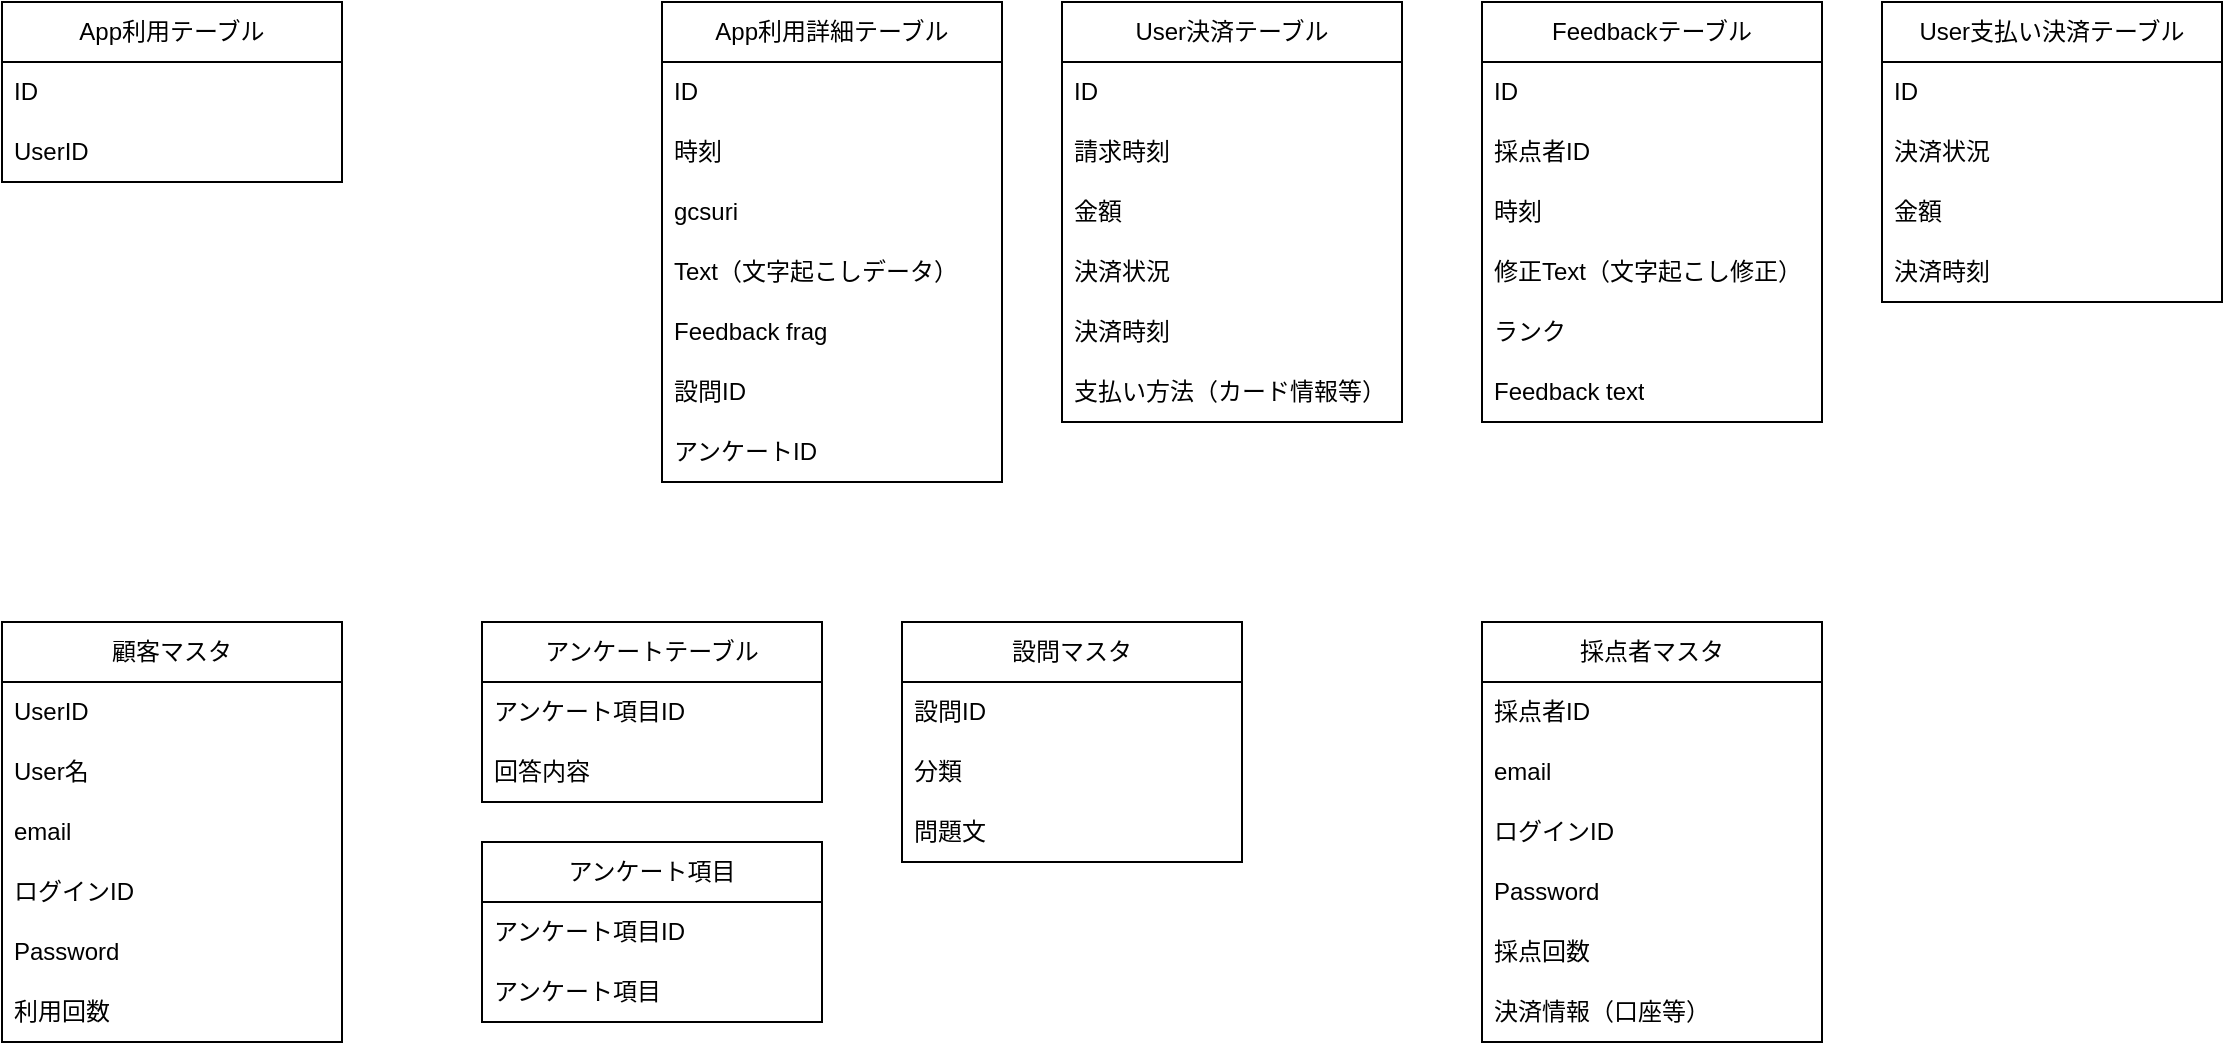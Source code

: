 <mxfile version="21.3.5" type="github">
  <diagram id="R2lEEEUBdFMjLlhIrx00" name="Page-1">
    <mxGraphModel dx="1385" dy="771" grid="1" gridSize="10" guides="1" tooltips="1" connect="1" arrows="1" fold="1" page="1" pageScale="1" pageWidth="850" pageHeight="1100" math="0" shadow="0" extFonts="Permanent Marker^https://fonts.googleapis.com/css?family=Permanent+Marker">
      <root>
        <mxCell id="0" />
        <mxCell id="1" parent="0" />
        <mxCell id="HUpHQ43C0Kg3qeBBqf7o-2" value="App利用テーブル" style="swimlane;fontStyle=0;childLayout=stackLayout;horizontal=1;startSize=30;horizontalStack=0;resizeParent=1;resizeParentMax=0;resizeLast=0;collapsible=1;marginBottom=0;whiteSpace=wrap;html=1;" vertex="1" parent="1">
          <mxGeometry x="120" y="100" width="170" height="90" as="geometry">
            <mxRectangle x="380" y="500" width="60" height="30" as="alternateBounds" />
          </mxGeometry>
        </mxCell>
        <mxCell id="HUpHQ43C0Kg3qeBBqf7o-5" value="ID" style="text;strokeColor=none;fillColor=none;align=left;verticalAlign=middle;spacingLeft=4;spacingRight=4;overflow=hidden;points=[[0,0.5],[1,0.5]];portConstraint=eastwest;rotatable=0;whiteSpace=wrap;html=1;" vertex="1" parent="HUpHQ43C0Kg3qeBBqf7o-2">
          <mxGeometry y="30" width="170" height="30" as="geometry" />
        </mxCell>
        <mxCell id="HUpHQ43C0Kg3qeBBqf7o-15" value="UserID" style="text;strokeColor=none;fillColor=none;align=left;verticalAlign=middle;spacingLeft=4;spacingRight=4;overflow=hidden;points=[[0,0.5],[1,0.5]];portConstraint=eastwest;rotatable=0;whiteSpace=wrap;html=1;" vertex="1" parent="HUpHQ43C0Kg3qeBBqf7o-2">
          <mxGeometry y="60" width="170" height="30" as="geometry" />
        </mxCell>
        <mxCell id="HUpHQ43C0Kg3qeBBqf7o-21" value="App利用詳細テーブル" style="swimlane;fontStyle=0;childLayout=stackLayout;horizontal=1;startSize=30;horizontalStack=0;resizeParent=1;resizeParentMax=0;resizeLast=0;collapsible=1;marginBottom=0;whiteSpace=wrap;html=1;" vertex="1" parent="1">
          <mxGeometry x="450" y="100" width="170" height="240" as="geometry">
            <mxRectangle x="380" y="500" width="60" height="30" as="alternateBounds" />
          </mxGeometry>
        </mxCell>
        <mxCell id="HUpHQ43C0Kg3qeBBqf7o-22" value="ID" style="text;strokeColor=none;fillColor=none;align=left;verticalAlign=middle;spacingLeft=4;spacingRight=4;overflow=hidden;points=[[0,0.5],[1,0.5]];portConstraint=eastwest;rotatable=0;whiteSpace=wrap;html=1;" vertex="1" parent="HUpHQ43C0Kg3qeBBqf7o-21">
          <mxGeometry y="30" width="170" height="30" as="geometry" />
        </mxCell>
        <mxCell id="HUpHQ43C0Kg3qeBBqf7o-23" value="時刻" style="text;strokeColor=none;fillColor=none;align=left;verticalAlign=middle;spacingLeft=4;spacingRight=4;overflow=hidden;points=[[0,0.5],[1,0.5]];portConstraint=eastwest;rotatable=0;whiteSpace=wrap;html=1;" vertex="1" parent="HUpHQ43C0Kg3qeBBqf7o-21">
          <mxGeometry y="60" width="170" height="30" as="geometry" />
        </mxCell>
        <mxCell id="HUpHQ43C0Kg3qeBBqf7o-24" value="gcsuri" style="text;strokeColor=none;fillColor=none;align=left;verticalAlign=middle;spacingLeft=4;spacingRight=4;overflow=hidden;points=[[0,0.5],[1,0.5]];portConstraint=eastwest;rotatable=0;whiteSpace=wrap;html=1;" vertex="1" parent="HUpHQ43C0Kg3qeBBqf7o-21">
          <mxGeometry y="90" width="170" height="30" as="geometry" />
        </mxCell>
        <mxCell id="HUpHQ43C0Kg3qeBBqf7o-25" value="Text（文字起こしデータ）" style="text;strokeColor=none;fillColor=none;align=left;verticalAlign=middle;spacingLeft=4;spacingRight=4;overflow=hidden;points=[[0,0.5],[1,0.5]];portConstraint=eastwest;rotatable=0;whiteSpace=wrap;html=1;" vertex="1" parent="HUpHQ43C0Kg3qeBBqf7o-21">
          <mxGeometry y="120" width="170" height="30" as="geometry" />
        </mxCell>
        <mxCell id="HUpHQ43C0Kg3qeBBqf7o-28" value="Feedback frag" style="text;strokeColor=none;fillColor=none;align=left;verticalAlign=middle;spacingLeft=4;spacingRight=4;overflow=hidden;points=[[0,0.5],[1,0.5]];portConstraint=eastwest;rotatable=0;whiteSpace=wrap;html=1;" vertex="1" parent="HUpHQ43C0Kg3qeBBqf7o-21">
          <mxGeometry y="150" width="170" height="30" as="geometry" />
        </mxCell>
        <mxCell id="HUpHQ43C0Kg3qeBBqf7o-58" value="設問ID" style="text;strokeColor=none;fillColor=none;align=left;verticalAlign=middle;spacingLeft=4;spacingRight=4;overflow=hidden;points=[[0,0.5],[1,0.5]];portConstraint=eastwest;rotatable=0;whiteSpace=wrap;html=1;" vertex="1" parent="HUpHQ43C0Kg3qeBBqf7o-21">
          <mxGeometry y="180" width="170" height="30" as="geometry" />
        </mxCell>
        <mxCell id="HUpHQ43C0Kg3qeBBqf7o-97" value="アンケートID" style="text;strokeColor=none;fillColor=none;align=left;verticalAlign=middle;spacingLeft=4;spacingRight=4;overflow=hidden;points=[[0,0.5],[1,0.5]];portConstraint=eastwest;rotatable=0;whiteSpace=wrap;html=1;" vertex="1" parent="HUpHQ43C0Kg3qeBBqf7o-21">
          <mxGeometry y="210" width="170" height="30" as="geometry" />
        </mxCell>
        <mxCell id="HUpHQ43C0Kg3qeBBqf7o-30" value="顧客マスタ" style="swimlane;fontStyle=0;childLayout=stackLayout;horizontal=1;startSize=30;horizontalStack=0;resizeParent=1;resizeParentMax=0;resizeLast=0;collapsible=1;marginBottom=0;whiteSpace=wrap;html=1;" vertex="1" parent="1">
          <mxGeometry x="120" y="410" width="170" height="210" as="geometry">
            <mxRectangle x="380" y="500" width="60" height="30" as="alternateBounds" />
          </mxGeometry>
        </mxCell>
        <mxCell id="HUpHQ43C0Kg3qeBBqf7o-31" value="UserID" style="text;strokeColor=none;fillColor=none;align=left;verticalAlign=middle;spacingLeft=4;spacingRight=4;overflow=hidden;points=[[0,0.5],[1,0.5]];portConstraint=eastwest;rotatable=0;whiteSpace=wrap;html=1;" vertex="1" parent="HUpHQ43C0Kg3qeBBqf7o-30">
          <mxGeometry y="30" width="170" height="30" as="geometry" />
        </mxCell>
        <mxCell id="HUpHQ43C0Kg3qeBBqf7o-93" value="User名" style="text;strokeColor=none;fillColor=none;align=left;verticalAlign=middle;spacingLeft=4;spacingRight=4;overflow=hidden;points=[[0,0.5],[1,0.5]];portConstraint=eastwest;rotatable=0;whiteSpace=wrap;html=1;" vertex="1" parent="HUpHQ43C0Kg3qeBBqf7o-30">
          <mxGeometry y="60" width="170" height="30" as="geometry" />
        </mxCell>
        <mxCell id="HUpHQ43C0Kg3qeBBqf7o-32" value="email" style="text;strokeColor=none;fillColor=none;align=left;verticalAlign=middle;spacingLeft=4;spacingRight=4;overflow=hidden;points=[[0,0.5],[1,0.5]];portConstraint=eastwest;rotatable=0;whiteSpace=wrap;html=1;" vertex="1" parent="HUpHQ43C0Kg3qeBBqf7o-30">
          <mxGeometry y="90" width="170" height="30" as="geometry" />
        </mxCell>
        <mxCell id="HUpHQ43C0Kg3qeBBqf7o-33" value="ログインID" style="text;strokeColor=none;fillColor=none;align=left;verticalAlign=middle;spacingLeft=4;spacingRight=4;overflow=hidden;points=[[0,0.5],[1,0.5]];portConstraint=eastwest;rotatable=0;whiteSpace=wrap;html=1;" vertex="1" parent="HUpHQ43C0Kg3qeBBqf7o-30">
          <mxGeometry y="120" width="170" height="30" as="geometry" />
        </mxCell>
        <mxCell id="HUpHQ43C0Kg3qeBBqf7o-34" value="Password" style="text;strokeColor=none;fillColor=none;align=left;verticalAlign=middle;spacingLeft=4;spacingRight=4;overflow=hidden;points=[[0,0.5],[1,0.5]];portConstraint=eastwest;rotatable=0;whiteSpace=wrap;html=1;" vertex="1" parent="HUpHQ43C0Kg3qeBBqf7o-30">
          <mxGeometry y="150" width="170" height="30" as="geometry" />
        </mxCell>
        <mxCell id="HUpHQ43C0Kg3qeBBqf7o-35" value="利用回数" style="text;strokeColor=none;fillColor=none;align=left;verticalAlign=middle;spacingLeft=4;spacingRight=4;overflow=hidden;points=[[0,0.5],[1,0.5]];portConstraint=eastwest;rotatable=0;whiteSpace=wrap;html=1;" vertex="1" parent="HUpHQ43C0Kg3qeBBqf7o-30">
          <mxGeometry y="180" width="170" height="30" as="geometry" />
        </mxCell>
        <mxCell id="HUpHQ43C0Kg3qeBBqf7o-40" value="User決済テーブル" style="swimlane;fontStyle=0;childLayout=stackLayout;horizontal=1;startSize=30;horizontalStack=0;resizeParent=1;resizeParentMax=0;resizeLast=0;collapsible=1;marginBottom=0;whiteSpace=wrap;html=1;" vertex="1" parent="1">
          <mxGeometry x="650" y="100" width="170" height="210" as="geometry">
            <mxRectangle x="380" y="500" width="60" height="30" as="alternateBounds" />
          </mxGeometry>
        </mxCell>
        <mxCell id="HUpHQ43C0Kg3qeBBqf7o-110" value="ID" style="text;strokeColor=none;fillColor=none;align=left;verticalAlign=middle;spacingLeft=4;spacingRight=4;overflow=hidden;points=[[0,0.5],[1,0.5]];portConstraint=eastwest;rotatable=0;whiteSpace=wrap;html=1;" vertex="1" parent="HUpHQ43C0Kg3qeBBqf7o-40">
          <mxGeometry y="30" width="170" height="30" as="geometry" />
        </mxCell>
        <mxCell id="HUpHQ43C0Kg3qeBBqf7o-95" value="請求時刻" style="text;strokeColor=none;fillColor=none;align=left;verticalAlign=middle;spacingLeft=4;spacingRight=4;overflow=hidden;points=[[0,0.5],[1,0.5]];portConstraint=eastwest;rotatable=0;whiteSpace=wrap;html=1;" vertex="1" parent="HUpHQ43C0Kg3qeBBqf7o-40">
          <mxGeometry y="60" width="170" height="30" as="geometry" />
        </mxCell>
        <mxCell id="HUpHQ43C0Kg3qeBBqf7o-43" value="金額" style="text;strokeColor=none;fillColor=none;align=left;verticalAlign=middle;spacingLeft=4;spacingRight=4;overflow=hidden;points=[[0,0.5],[1,0.5]];portConstraint=eastwest;rotatable=0;whiteSpace=wrap;html=1;" vertex="1" parent="HUpHQ43C0Kg3qeBBqf7o-40">
          <mxGeometry y="90" width="170" height="30" as="geometry" />
        </mxCell>
        <mxCell id="HUpHQ43C0Kg3qeBBqf7o-96" value="決済状況" style="text;strokeColor=none;fillColor=none;align=left;verticalAlign=middle;spacingLeft=4;spacingRight=4;overflow=hidden;points=[[0,0.5],[1,0.5]];portConstraint=eastwest;rotatable=0;whiteSpace=wrap;html=1;" vertex="1" parent="HUpHQ43C0Kg3qeBBqf7o-40">
          <mxGeometry y="120" width="170" height="30" as="geometry" />
        </mxCell>
        <mxCell id="HUpHQ43C0Kg3qeBBqf7o-42" value="決済時刻" style="text;strokeColor=none;fillColor=none;align=left;verticalAlign=middle;spacingLeft=4;spacingRight=4;overflow=hidden;points=[[0,0.5],[1,0.5]];portConstraint=eastwest;rotatable=0;whiteSpace=wrap;html=1;" vertex="1" parent="HUpHQ43C0Kg3qeBBqf7o-40">
          <mxGeometry y="150" width="170" height="30" as="geometry" />
        </mxCell>
        <mxCell id="HUpHQ43C0Kg3qeBBqf7o-44" value="支払い方法（カード情報等）" style="text;strokeColor=none;fillColor=none;align=left;verticalAlign=middle;spacingLeft=4;spacingRight=4;overflow=hidden;points=[[0,0.5],[1,0.5]];portConstraint=eastwest;rotatable=0;whiteSpace=wrap;html=1;" vertex="1" parent="HUpHQ43C0Kg3qeBBqf7o-40">
          <mxGeometry y="180" width="170" height="30" as="geometry" />
        </mxCell>
        <mxCell id="HUpHQ43C0Kg3qeBBqf7o-49" value="Feedbackテーブル" style="swimlane;fontStyle=0;childLayout=stackLayout;horizontal=1;startSize=30;horizontalStack=0;resizeParent=1;resizeParentMax=0;resizeLast=0;collapsible=1;marginBottom=0;whiteSpace=wrap;html=1;" vertex="1" parent="1">
          <mxGeometry x="860" y="100" width="170" height="210" as="geometry">
            <mxRectangle x="380" y="500" width="60" height="30" as="alternateBounds" />
          </mxGeometry>
        </mxCell>
        <mxCell id="HUpHQ43C0Kg3qeBBqf7o-50" value="ID" style="text;strokeColor=none;fillColor=none;align=left;verticalAlign=middle;spacingLeft=4;spacingRight=4;overflow=hidden;points=[[0,0.5],[1,0.5]];portConstraint=eastwest;rotatable=0;whiteSpace=wrap;html=1;" vertex="1" parent="HUpHQ43C0Kg3qeBBqf7o-49">
          <mxGeometry y="30" width="170" height="30" as="geometry" />
        </mxCell>
        <mxCell id="HUpHQ43C0Kg3qeBBqf7o-83" value="採点者ID" style="text;strokeColor=none;fillColor=none;align=left;verticalAlign=middle;spacingLeft=4;spacingRight=4;overflow=hidden;points=[[0,0.5],[1,0.5]];portConstraint=eastwest;rotatable=0;whiteSpace=wrap;html=1;" vertex="1" parent="HUpHQ43C0Kg3qeBBqf7o-49">
          <mxGeometry y="60" width="170" height="30" as="geometry" />
        </mxCell>
        <mxCell id="HUpHQ43C0Kg3qeBBqf7o-51" value="時刻" style="text;strokeColor=none;fillColor=none;align=left;verticalAlign=middle;spacingLeft=4;spacingRight=4;overflow=hidden;points=[[0,0.5],[1,0.5]];portConstraint=eastwest;rotatable=0;whiteSpace=wrap;html=1;" vertex="1" parent="HUpHQ43C0Kg3qeBBqf7o-49">
          <mxGeometry y="90" width="170" height="30" as="geometry" />
        </mxCell>
        <mxCell id="HUpHQ43C0Kg3qeBBqf7o-55" value="修正Text（文字起こし修正）" style="text;strokeColor=none;fillColor=none;align=left;verticalAlign=middle;spacingLeft=4;spacingRight=4;overflow=hidden;points=[[0,0.5],[1,0.5]];portConstraint=eastwest;rotatable=0;whiteSpace=wrap;html=1;" vertex="1" parent="HUpHQ43C0Kg3qeBBqf7o-49">
          <mxGeometry y="120" width="170" height="30" as="geometry" />
        </mxCell>
        <mxCell id="HUpHQ43C0Kg3qeBBqf7o-67" value="ランク" style="text;strokeColor=none;fillColor=none;align=left;verticalAlign=middle;spacingLeft=4;spacingRight=4;overflow=hidden;points=[[0,0.5],[1,0.5]];portConstraint=eastwest;rotatable=0;whiteSpace=wrap;html=1;" vertex="1" parent="HUpHQ43C0Kg3qeBBqf7o-49">
          <mxGeometry y="150" width="170" height="30" as="geometry" />
        </mxCell>
        <mxCell id="HUpHQ43C0Kg3qeBBqf7o-68" value="Feedback text" style="text;strokeColor=none;fillColor=none;align=left;verticalAlign=middle;spacingLeft=4;spacingRight=4;overflow=hidden;points=[[0,0.5],[1,0.5]];portConstraint=eastwest;rotatable=0;whiteSpace=wrap;html=1;" vertex="1" parent="HUpHQ43C0Kg3qeBBqf7o-49">
          <mxGeometry y="180" width="170" height="30" as="geometry" />
        </mxCell>
        <mxCell id="HUpHQ43C0Kg3qeBBqf7o-59" value="設問マスタ" style="swimlane;fontStyle=0;childLayout=stackLayout;horizontal=1;startSize=30;horizontalStack=0;resizeParent=1;resizeParentMax=0;resizeLast=0;collapsible=1;marginBottom=0;whiteSpace=wrap;html=1;" vertex="1" parent="1">
          <mxGeometry x="570" y="410" width="170" height="120" as="geometry">
            <mxRectangle x="380" y="500" width="60" height="30" as="alternateBounds" />
          </mxGeometry>
        </mxCell>
        <mxCell id="HUpHQ43C0Kg3qeBBqf7o-60" value="設問ID" style="text;strokeColor=none;fillColor=none;align=left;verticalAlign=middle;spacingLeft=4;spacingRight=4;overflow=hidden;points=[[0,0.5],[1,0.5]];portConstraint=eastwest;rotatable=0;whiteSpace=wrap;html=1;" vertex="1" parent="HUpHQ43C0Kg3qeBBqf7o-59">
          <mxGeometry y="30" width="170" height="30" as="geometry" />
        </mxCell>
        <mxCell id="HUpHQ43C0Kg3qeBBqf7o-61" value="分類" style="text;strokeColor=none;fillColor=none;align=left;verticalAlign=middle;spacingLeft=4;spacingRight=4;overflow=hidden;points=[[0,0.5],[1,0.5]];portConstraint=eastwest;rotatable=0;whiteSpace=wrap;html=1;" vertex="1" parent="HUpHQ43C0Kg3qeBBqf7o-59">
          <mxGeometry y="60" width="170" height="30" as="geometry" />
        </mxCell>
        <mxCell id="HUpHQ43C0Kg3qeBBqf7o-62" value="問題文" style="text;strokeColor=none;fillColor=none;align=left;verticalAlign=middle;spacingLeft=4;spacingRight=4;overflow=hidden;points=[[0,0.5],[1,0.5]];portConstraint=eastwest;rotatable=0;whiteSpace=wrap;html=1;" vertex="1" parent="HUpHQ43C0Kg3qeBBqf7o-59">
          <mxGeometry y="90" width="170" height="30" as="geometry" />
        </mxCell>
        <mxCell id="HUpHQ43C0Kg3qeBBqf7o-78" value="User支払い決済テーブル" style="swimlane;fontStyle=0;childLayout=stackLayout;horizontal=1;startSize=30;horizontalStack=0;resizeParent=1;resizeParentMax=0;resizeLast=0;collapsible=1;marginBottom=0;whiteSpace=wrap;html=1;" vertex="1" parent="1">
          <mxGeometry x="1060" y="100" width="170" height="150" as="geometry">
            <mxRectangle x="380" y="500" width="60" height="30" as="alternateBounds" />
          </mxGeometry>
        </mxCell>
        <mxCell id="HUpHQ43C0Kg3qeBBqf7o-79" value="ID" style="text;strokeColor=none;fillColor=none;align=left;verticalAlign=middle;spacingLeft=4;spacingRight=4;overflow=hidden;points=[[0,0.5],[1,0.5]];portConstraint=eastwest;rotatable=0;whiteSpace=wrap;html=1;" vertex="1" parent="HUpHQ43C0Kg3qeBBqf7o-78">
          <mxGeometry y="30" width="170" height="30" as="geometry" />
        </mxCell>
        <mxCell id="HUpHQ43C0Kg3qeBBqf7o-80" value="決済状況" style="text;strokeColor=none;fillColor=none;align=left;verticalAlign=middle;spacingLeft=4;spacingRight=4;overflow=hidden;points=[[0,0.5],[1,0.5]];portConstraint=eastwest;rotatable=0;whiteSpace=wrap;html=1;" vertex="1" parent="HUpHQ43C0Kg3qeBBqf7o-78">
          <mxGeometry y="60" width="170" height="30" as="geometry" />
        </mxCell>
        <mxCell id="HUpHQ43C0Kg3qeBBqf7o-81" value="金額" style="text;strokeColor=none;fillColor=none;align=left;verticalAlign=middle;spacingLeft=4;spacingRight=4;overflow=hidden;points=[[0,0.5],[1,0.5]];portConstraint=eastwest;rotatable=0;whiteSpace=wrap;html=1;" vertex="1" parent="HUpHQ43C0Kg3qeBBqf7o-78">
          <mxGeometry y="90" width="170" height="30" as="geometry" />
        </mxCell>
        <mxCell id="HUpHQ43C0Kg3qeBBqf7o-111" value="決済時刻" style="text;strokeColor=none;fillColor=none;align=left;verticalAlign=middle;spacingLeft=4;spacingRight=4;overflow=hidden;points=[[0,0.5],[1,0.5]];portConstraint=eastwest;rotatable=0;whiteSpace=wrap;html=1;" vertex="1" parent="HUpHQ43C0Kg3qeBBqf7o-78">
          <mxGeometry y="120" width="170" height="30" as="geometry" />
        </mxCell>
        <mxCell id="HUpHQ43C0Kg3qeBBqf7o-84" value="採点者マスタ" style="swimlane;fontStyle=0;childLayout=stackLayout;horizontal=1;startSize=30;horizontalStack=0;resizeParent=1;resizeParentMax=0;resizeLast=0;collapsible=1;marginBottom=0;whiteSpace=wrap;html=1;" vertex="1" parent="1">
          <mxGeometry x="860" y="410" width="170" height="210" as="geometry">
            <mxRectangle x="380" y="500" width="60" height="30" as="alternateBounds" />
          </mxGeometry>
        </mxCell>
        <mxCell id="HUpHQ43C0Kg3qeBBqf7o-85" value="採点者ID" style="text;strokeColor=none;fillColor=none;align=left;verticalAlign=middle;spacingLeft=4;spacingRight=4;overflow=hidden;points=[[0,0.5],[1,0.5]];portConstraint=eastwest;rotatable=0;whiteSpace=wrap;html=1;" vertex="1" parent="HUpHQ43C0Kg3qeBBqf7o-84">
          <mxGeometry y="30" width="170" height="30" as="geometry" />
        </mxCell>
        <mxCell id="HUpHQ43C0Kg3qeBBqf7o-86" value="email" style="text;strokeColor=none;fillColor=none;align=left;verticalAlign=middle;spacingLeft=4;spacingRight=4;overflow=hidden;points=[[0,0.5],[1,0.5]];portConstraint=eastwest;rotatable=0;whiteSpace=wrap;html=1;" vertex="1" parent="HUpHQ43C0Kg3qeBBqf7o-84">
          <mxGeometry y="60" width="170" height="30" as="geometry" />
        </mxCell>
        <mxCell id="HUpHQ43C0Kg3qeBBqf7o-87" value="ログインID" style="text;strokeColor=none;fillColor=none;align=left;verticalAlign=middle;spacingLeft=4;spacingRight=4;overflow=hidden;points=[[0,0.5],[1,0.5]];portConstraint=eastwest;rotatable=0;whiteSpace=wrap;html=1;" vertex="1" parent="HUpHQ43C0Kg3qeBBqf7o-84">
          <mxGeometry y="90" width="170" height="30" as="geometry" />
        </mxCell>
        <mxCell id="HUpHQ43C0Kg3qeBBqf7o-88" value="Password" style="text;strokeColor=none;fillColor=none;align=left;verticalAlign=middle;spacingLeft=4;spacingRight=4;overflow=hidden;points=[[0,0.5],[1,0.5]];portConstraint=eastwest;rotatable=0;whiteSpace=wrap;html=1;" vertex="1" parent="HUpHQ43C0Kg3qeBBqf7o-84">
          <mxGeometry y="120" width="170" height="30" as="geometry" />
        </mxCell>
        <mxCell id="HUpHQ43C0Kg3qeBBqf7o-89" value="採点回数" style="text;strokeColor=none;fillColor=none;align=left;verticalAlign=middle;spacingLeft=4;spacingRight=4;overflow=hidden;points=[[0,0.5],[1,0.5]];portConstraint=eastwest;rotatable=0;whiteSpace=wrap;html=1;" vertex="1" parent="HUpHQ43C0Kg3qeBBqf7o-84">
          <mxGeometry y="150" width="170" height="30" as="geometry" />
        </mxCell>
        <mxCell id="HUpHQ43C0Kg3qeBBqf7o-90" value="決済情報（口座等）" style="text;strokeColor=none;fillColor=none;align=left;verticalAlign=middle;spacingLeft=4;spacingRight=4;overflow=hidden;points=[[0,0.5],[1,0.5]];portConstraint=eastwest;rotatable=0;whiteSpace=wrap;html=1;" vertex="1" parent="HUpHQ43C0Kg3qeBBqf7o-84">
          <mxGeometry y="180" width="170" height="30" as="geometry" />
        </mxCell>
        <mxCell id="HUpHQ43C0Kg3qeBBqf7o-98" value="アンケートテーブル" style="swimlane;fontStyle=0;childLayout=stackLayout;horizontal=1;startSize=30;horizontalStack=0;resizeParent=1;resizeParentMax=0;resizeLast=0;collapsible=1;marginBottom=0;whiteSpace=wrap;html=1;" vertex="1" parent="1">
          <mxGeometry x="360" y="410" width="170" height="90" as="geometry">
            <mxRectangle x="380" y="500" width="60" height="30" as="alternateBounds" />
          </mxGeometry>
        </mxCell>
        <mxCell id="HUpHQ43C0Kg3qeBBqf7o-99" value="アンケート項目ID" style="text;strokeColor=none;fillColor=none;align=left;verticalAlign=middle;spacingLeft=4;spacingRight=4;overflow=hidden;points=[[0,0.5],[1,0.5]];portConstraint=eastwest;rotatable=0;whiteSpace=wrap;html=1;" vertex="1" parent="HUpHQ43C0Kg3qeBBqf7o-98">
          <mxGeometry y="30" width="170" height="30" as="geometry" />
        </mxCell>
        <mxCell id="HUpHQ43C0Kg3qeBBqf7o-100" value="回答内容" style="text;strokeColor=none;fillColor=none;align=left;verticalAlign=middle;spacingLeft=4;spacingRight=4;overflow=hidden;points=[[0,0.5],[1,0.5]];portConstraint=eastwest;rotatable=0;whiteSpace=wrap;html=1;" vertex="1" parent="HUpHQ43C0Kg3qeBBqf7o-98">
          <mxGeometry y="60" width="170" height="30" as="geometry" />
        </mxCell>
        <mxCell id="HUpHQ43C0Kg3qeBBqf7o-106" value="アンケート項目" style="swimlane;fontStyle=0;childLayout=stackLayout;horizontal=1;startSize=30;horizontalStack=0;resizeParent=1;resizeParentMax=0;resizeLast=0;collapsible=1;marginBottom=0;whiteSpace=wrap;html=1;" vertex="1" parent="1">
          <mxGeometry x="360" y="520" width="170" height="90" as="geometry">
            <mxRectangle x="380" y="500" width="60" height="30" as="alternateBounds" />
          </mxGeometry>
        </mxCell>
        <mxCell id="HUpHQ43C0Kg3qeBBqf7o-107" value="アンケート項目ID" style="text;strokeColor=none;fillColor=none;align=left;verticalAlign=middle;spacingLeft=4;spacingRight=4;overflow=hidden;points=[[0,0.5],[1,0.5]];portConstraint=eastwest;rotatable=0;whiteSpace=wrap;html=1;" vertex="1" parent="HUpHQ43C0Kg3qeBBqf7o-106">
          <mxGeometry y="30" width="170" height="30" as="geometry" />
        </mxCell>
        <mxCell id="HUpHQ43C0Kg3qeBBqf7o-108" value="アンケート項目" style="text;strokeColor=none;fillColor=none;align=left;verticalAlign=middle;spacingLeft=4;spacingRight=4;overflow=hidden;points=[[0,0.5],[1,0.5]];portConstraint=eastwest;rotatable=0;whiteSpace=wrap;html=1;" vertex="1" parent="HUpHQ43C0Kg3qeBBqf7o-106">
          <mxGeometry y="60" width="170" height="30" as="geometry" />
        </mxCell>
      </root>
    </mxGraphModel>
  </diagram>
</mxfile>
